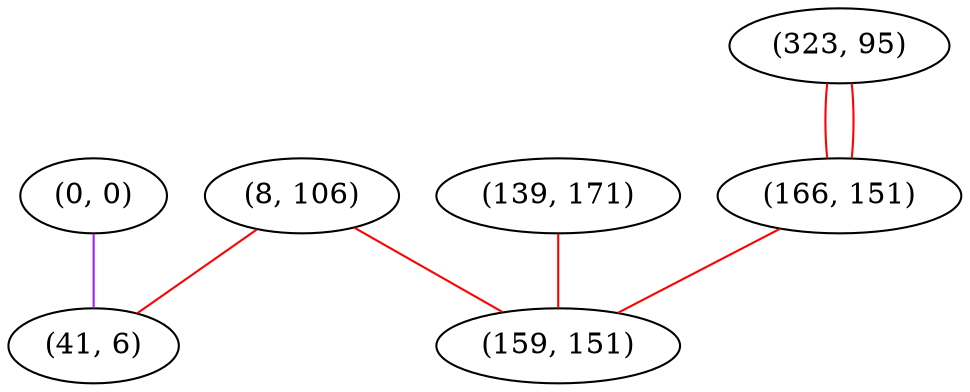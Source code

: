 graph "" {
"(0, 0)";
"(139, 171)";
"(8, 106)";
"(323, 95)";
"(166, 151)";
"(159, 151)";
"(41, 6)";
"(0, 0)" -- "(41, 6)"  [color=purple, key=0, weight=4];
"(139, 171)" -- "(159, 151)"  [color=red, key=0, weight=1];
"(8, 106)" -- "(41, 6)"  [color=red, key=0, weight=1];
"(8, 106)" -- "(159, 151)"  [color=red, key=0, weight=1];
"(323, 95)" -- "(166, 151)"  [color=red, key=0, weight=1];
"(323, 95)" -- "(166, 151)"  [color=red, key=1, weight=1];
"(166, 151)" -- "(159, 151)"  [color=red, key=0, weight=1];
}
